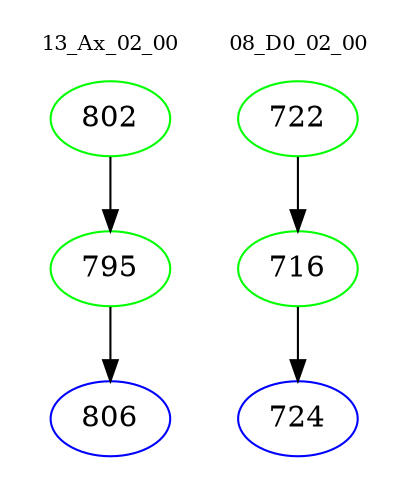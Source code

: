 digraph{
subgraph cluster_0 {
color = white
label = "13_Ax_02_00";
fontsize=10;
T0_802 [label="802", color="green"]
T0_802 -> T0_795 [color="black"]
T0_795 [label="795", color="green"]
T0_795 -> T0_806 [color="black"]
T0_806 [label="806", color="blue"]
}
subgraph cluster_1 {
color = white
label = "08_D0_02_00";
fontsize=10;
T1_722 [label="722", color="green"]
T1_722 -> T1_716 [color="black"]
T1_716 [label="716", color="green"]
T1_716 -> T1_724 [color="black"]
T1_724 [label="724", color="blue"]
}
}
